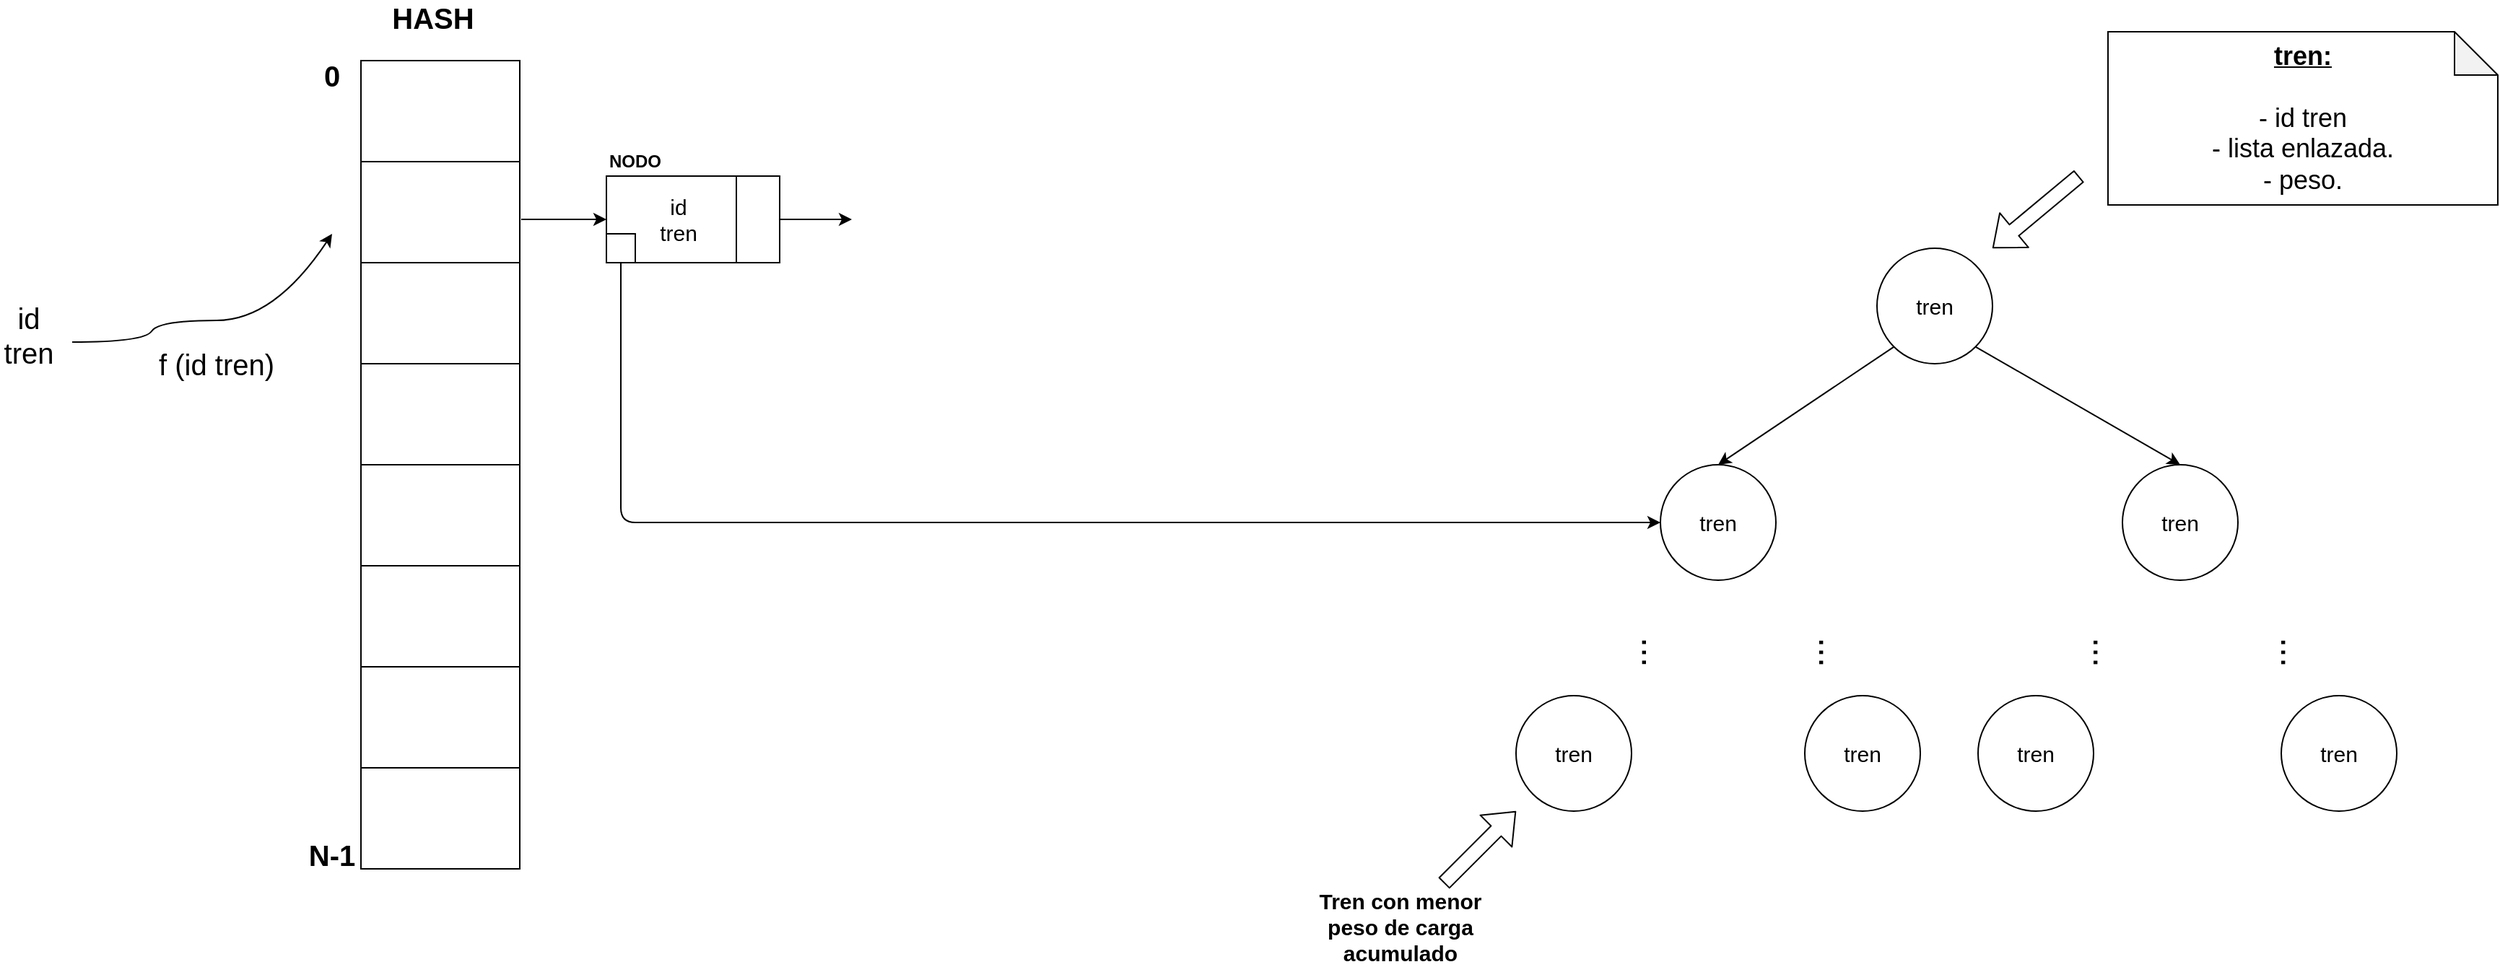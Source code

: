 <mxfile version="14.6.13" type="device"><diagram id="L-CKBKipPWCDblYyFUPe" name="Page-1"><mxGraphModel dx="4398" dy="1123" grid="0" gridSize="10" guides="1" tooltips="1" connect="1" arrows="1" fold="1" page="1" pageScale="1" pageWidth="2336" pageHeight="1654" math="0" shadow="0"><root><mxCell id="0"/><mxCell id="1" parent="0"/><mxCell id="0OfmI-KxsT3YAL44XeIx-2" value="" style="rounded=0;whiteSpace=wrap;html=1;direction=south;" parent="1" vertex="1"><mxGeometry x="-1783" y="575" width="110" height="560" as="geometry"/></mxCell><mxCell id="0OfmI-KxsT3YAL44XeIx-3" value="&lt;font size=&quot;1&quot;&gt;&lt;b style=&quot;font-size: 20px&quot;&gt;HASH&lt;/b&gt;&lt;/font&gt;" style="text;html=1;strokeColor=none;fillColor=none;align=center;verticalAlign=middle;whiteSpace=wrap;rounded=0;" parent="1" vertex="1"><mxGeometry x="-1753" y="535" width="40" height="20" as="geometry"/></mxCell><mxCell id="0OfmI-KxsT3YAL44XeIx-4" value="" style="endArrow=none;html=1;exitX=0.25;exitY=1;exitDx=0;exitDy=0;entryX=0.25;entryY=0;entryDx=0;entryDy=0;" parent="1" source="0OfmI-KxsT3YAL44XeIx-2" target="0OfmI-KxsT3YAL44XeIx-2" edge="1"><mxGeometry width="50" height="50" relative="1" as="geometry"><mxPoint x="-1063" y="1005" as="sourcePoint"/><mxPoint x="-1013" y="955" as="targetPoint"/></mxGeometry></mxCell><mxCell id="0OfmI-KxsT3YAL44XeIx-5" value="" style="endArrow=none;html=1;entryX=0.5;entryY=0;entryDx=0;entryDy=0;" parent="1" target="0OfmI-KxsT3YAL44XeIx-2" edge="1"><mxGeometry width="50" height="50" relative="1" as="geometry"><mxPoint x="-1783" y="855" as="sourcePoint"/><mxPoint x="-1678" y="815" as="targetPoint"/></mxGeometry></mxCell><mxCell id="0OfmI-KxsT3YAL44XeIx-6" value="" style="endArrow=none;html=1;exitX=0.75;exitY=1;exitDx=0;exitDy=0;" parent="1" source="0OfmI-KxsT3YAL44XeIx-2" edge="1"><mxGeometry width="50" height="50" relative="1" as="geometry"><mxPoint x="-1773" y="865" as="sourcePoint"/><mxPoint x="-1673" y="995" as="targetPoint"/></mxGeometry></mxCell><mxCell id="0OfmI-KxsT3YAL44XeIx-7" value="" style="endArrow=none;html=1;exitX=0.25;exitY=1;exitDx=0;exitDy=0;entryX=0.25;entryY=0;entryDx=0;entryDy=0;" parent="1" edge="1"><mxGeometry width="50" height="50" relative="1" as="geometry"><mxPoint x="-1783" y="645" as="sourcePoint"/><mxPoint x="-1673" y="645" as="targetPoint"/></mxGeometry></mxCell><mxCell id="0OfmI-KxsT3YAL44XeIx-8" value="" style="endArrow=none;html=1;exitX=0.25;exitY=1;exitDx=0;exitDy=0;entryX=0.25;entryY=0;entryDx=0;entryDy=0;" parent="1" edge="1"><mxGeometry width="50" height="50" relative="1" as="geometry"><mxPoint x="-1783" y="785" as="sourcePoint"/><mxPoint x="-1673" y="785" as="targetPoint"/></mxGeometry></mxCell><mxCell id="0OfmI-KxsT3YAL44XeIx-9" value="" style="endArrow=none;html=1;exitX=0.25;exitY=1;exitDx=0;exitDy=0;entryX=0.25;entryY=0;entryDx=0;entryDy=0;" parent="1" edge="1"><mxGeometry width="50" height="50" relative="1" as="geometry"><mxPoint x="-1783" y="925" as="sourcePoint"/><mxPoint x="-1673" y="925" as="targetPoint"/></mxGeometry></mxCell><mxCell id="0OfmI-KxsT3YAL44XeIx-10" value="" style="endArrow=none;html=1;exitX=0.25;exitY=1;exitDx=0;exitDy=0;entryX=0.25;entryY=0;entryDx=0;entryDy=0;" parent="1" edge="1"><mxGeometry width="50" height="50" relative="1" as="geometry"><mxPoint x="-1783" y="1065" as="sourcePoint"/><mxPoint x="-1673" y="1065" as="targetPoint"/></mxGeometry></mxCell><mxCell id="0OfmI-KxsT3YAL44XeIx-11" value="" style="rounded=0;whiteSpace=wrap;html=1;" parent="1" vertex="1"><mxGeometry x="-1613" y="655" width="120" height="60" as="geometry"/></mxCell><mxCell id="0OfmI-KxsT3YAL44XeIx-12" value="" style="endArrow=classic;html=1;entryX=0;entryY=0.5;entryDx=0;entryDy=0;" parent="1" target="0OfmI-KxsT3YAL44XeIx-11" edge="1"><mxGeometry width="50" height="50" relative="1" as="geometry"><mxPoint x="-1672" y="685" as="sourcePoint"/><mxPoint x="-1013" y="955" as="targetPoint"/></mxGeometry></mxCell><mxCell id="0OfmI-KxsT3YAL44XeIx-14" value="" style="ellipse;whiteSpace=wrap;html=1;aspect=fixed;" parent="1" vertex="1"><mxGeometry x="-733" y="705" width="80" height="80" as="geometry"/></mxCell><mxCell id="0OfmI-KxsT3YAL44XeIx-15" value="" style="ellipse;whiteSpace=wrap;html=1;aspect=fixed;" parent="1" vertex="1"><mxGeometry x="-883" y="855" width="80" height="80" as="geometry"/></mxCell><mxCell id="0OfmI-KxsT3YAL44XeIx-16" value="" style="ellipse;whiteSpace=wrap;html=1;aspect=fixed;" parent="1" vertex="1"><mxGeometry x="-563" y="855" width="80" height="80" as="geometry"/></mxCell><mxCell id="0OfmI-KxsT3YAL44XeIx-17" value="" style="ellipse;whiteSpace=wrap;html=1;aspect=fixed;" parent="1" vertex="1"><mxGeometry x="-983" y="1015" width="80" height="80" as="geometry"/></mxCell><mxCell id="0OfmI-KxsT3YAL44XeIx-18" value="" style="ellipse;whiteSpace=wrap;html=1;aspect=fixed;" parent="1" vertex="1"><mxGeometry x="-783" y="1015" width="80" height="80" as="geometry"/></mxCell><mxCell id="0OfmI-KxsT3YAL44XeIx-19" value="" style="ellipse;whiteSpace=wrap;html=1;aspect=fixed;" parent="1" vertex="1"><mxGeometry x="-663" y="1015" width="80" height="80" as="geometry"/></mxCell><mxCell id="0OfmI-KxsT3YAL44XeIx-20" value="" style="ellipse;whiteSpace=wrap;html=1;aspect=fixed;" parent="1" vertex="1"><mxGeometry x="-453" y="1015" width="80" height="80" as="geometry"/></mxCell><mxCell id="0OfmI-KxsT3YAL44XeIx-21" value="" style="endArrow=classic;html=1;exitX=0;exitY=1;exitDx=0;exitDy=0;entryX=0.5;entryY=0;entryDx=0;entryDy=0;" parent="1" source="0OfmI-KxsT3YAL44XeIx-14" target="0OfmI-KxsT3YAL44XeIx-15" edge="1"><mxGeometry width="50" height="50" relative="1" as="geometry"><mxPoint x="-1063" y="1005" as="sourcePoint"/><mxPoint x="-783" y="855" as="targetPoint"/></mxGeometry></mxCell><mxCell id="0OfmI-KxsT3YAL44XeIx-22" value="" style="endArrow=classic;html=1;exitX=1;exitY=1;exitDx=0;exitDy=0;entryX=0.5;entryY=0;entryDx=0;entryDy=0;" parent="1" source="0OfmI-KxsT3YAL44XeIx-14" target="0OfmI-KxsT3YAL44XeIx-16" edge="1"><mxGeometry width="50" height="50" relative="1" as="geometry"><mxPoint x="-711.284" y="783.284" as="sourcePoint"/><mxPoint x="-773" y="865" as="targetPoint"/></mxGeometry></mxCell><mxCell id="0OfmI-KxsT3YAL44XeIx-27" value="&lt;font style=&quot;font-size: 15px&quot;&gt;tren&lt;/font&gt;" style="text;html=1;strokeColor=none;fillColor=none;align=center;verticalAlign=middle;whiteSpace=wrap;rounded=0;" parent="1" vertex="1"><mxGeometry x="-713" y="735" width="40" height="20" as="geometry"/></mxCell><mxCell id="0OfmI-KxsT3YAL44XeIx-28" value="&lt;font style=&quot;font-size: 15px&quot;&gt;tren&lt;/font&gt;" style="text;html=1;strokeColor=none;fillColor=none;align=center;verticalAlign=middle;whiteSpace=wrap;rounded=0;" parent="1" vertex="1"><mxGeometry x="-863" y="885" width="40" height="20" as="geometry"/></mxCell><mxCell id="0OfmI-KxsT3YAL44XeIx-29" value="&lt;font style=&quot;font-size: 15px&quot;&gt;tren&lt;/font&gt;" style="text;html=1;strokeColor=none;fillColor=none;align=center;verticalAlign=middle;whiteSpace=wrap;rounded=0;" parent="1" vertex="1"><mxGeometry x="-543" y="885" width="40" height="20" as="geometry"/></mxCell><mxCell id="0OfmI-KxsT3YAL44XeIx-30" value="&lt;font style=&quot;font-size: 15px&quot;&gt;tren&lt;/font&gt;" style="text;html=1;strokeColor=none;fillColor=none;align=center;verticalAlign=middle;whiteSpace=wrap;rounded=0;" parent="1" vertex="1"><mxGeometry x="-963" y="1045" width="40" height="20" as="geometry"/></mxCell><mxCell id="0OfmI-KxsT3YAL44XeIx-31" value="&lt;font style=&quot;font-size: 15px&quot;&gt;tren&lt;/font&gt;" style="text;html=1;strokeColor=none;fillColor=none;align=center;verticalAlign=middle;whiteSpace=wrap;rounded=0;" parent="1" vertex="1"><mxGeometry x="-763" y="1045" width="40" height="20" as="geometry"/></mxCell><mxCell id="0OfmI-KxsT3YAL44XeIx-32" value="&lt;font style=&quot;font-size: 15px&quot;&gt;tren&lt;/font&gt;" style="text;html=1;strokeColor=none;fillColor=none;align=center;verticalAlign=middle;whiteSpace=wrap;rounded=0;" parent="1" vertex="1"><mxGeometry x="-643" y="1045" width="40" height="20" as="geometry"/></mxCell><mxCell id="0OfmI-KxsT3YAL44XeIx-34" value="&lt;font style=&quot;font-size: 15px&quot;&gt;tren&lt;/font&gt;" style="text;html=1;strokeColor=none;fillColor=none;align=center;verticalAlign=middle;whiteSpace=wrap;rounded=0;" parent="1" vertex="1"><mxGeometry x="-433" y="1045" width="40" height="20" as="geometry"/></mxCell><mxCell id="0OfmI-KxsT3YAL44XeIx-35" value="&lt;font style=&quot;font-size: 25px&quot;&gt;...&lt;/font&gt;" style="text;html=1;strokeColor=none;fillColor=none;align=center;verticalAlign=middle;whiteSpace=wrap;rounded=0;rotation=270;" parent="1" vertex="1"><mxGeometry x="-923" y="975" width="40" height="20" as="geometry"/></mxCell><mxCell id="0OfmI-KxsT3YAL44XeIx-36" value="&lt;font style=&quot;font-size: 25px&quot;&gt;...&lt;/font&gt;" style="text;html=1;strokeColor=none;fillColor=none;align=center;verticalAlign=middle;whiteSpace=wrap;rounded=0;rotation=90;" parent="1" vertex="1"><mxGeometry x="-783" y="975" width="40" height="20" as="geometry"/></mxCell><mxCell id="0OfmI-KxsT3YAL44XeIx-39" value="&lt;font style=&quot;font-size: 25px&quot;&gt;...&lt;/font&gt;" style="text;html=1;strokeColor=none;fillColor=none;align=center;verticalAlign=middle;whiteSpace=wrap;rounded=0;rotation=90;" parent="1" vertex="1"><mxGeometry x="-593" y="975" width="40" height="20" as="geometry"/></mxCell><mxCell id="0OfmI-KxsT3YAL44XeIx-41" value="&lt;font style=&quot;font-size: 25px&quot;&gt;...&lt;/font&gt;" style="text;html=1;strokeColor=none;fillColor=none;align=center;verticalAlign=middle;whiteSpace=wrap;rounded=0;rotation=90;" parent="1" vertex="1"><mxGeometry x="-463" y="975" width="40" height="20" as="geometry"/></mxCell><mxCell id="0OfmI-KxsT3YAL44XeIx-42" value="&lt;font style=&quot;font-size: 15px&quot;&gt;&lt;b&gt;Tren con menor peso de carga acumulado&lt;/b&gt;&lt;/font&gt;" style="text;html=1;strokeColor=none;fillColor=none;align=center;verticalAlign=middle;whiteSpace=wrap;rounded=0;" parent="1" vertex="1"><mxGeometry x="-1123" y="1165" width="120" height="20" as="geometry"/></mxCell><mxCell id="0OfmI-KxsT3YAL44XeIx-43" value="" style="shape=flexArrow;endArrow=classic;html=1;" parent="1" edge="1"><mxGeometry width="50" height="50" relative="1" as="geometry"><mxPoint x="-1033" y="1145" as="sourcePoint"/><mxPoint x="-983" y="1095" as="targetPoint"/></mxGeometry></mxCell><mxCell id="0OfmI-KxsT3YAL44XeIx-48" value="" style="shape=flexArrow;endArrow=classic;html=1;" parent="1" edge="1"><mxGeometry width="50" height="50" relative="1" as="geometry"><mxPoint x="-593" y="655" as="sourcePoint"/><mxPoint x="-653" y="705" as="targetPoint"/></mxGeometry></mxCell><mxCell id="0OfmI-KxsT3YAL44XeIx-49" value="&lt;div style=&quot;font-size: 18px&quot;&gt;&lt;u&gt;&lt;b&gt;&lt;font style=&quot;font-size: 18px&quot;&gt;tren:&lt;/font&gt;&lt;/b&gt;&lt;/u&gt;&lt;/div&gt;&lt;div style=&quot;font-size: 18px&quot;&gt;&lt;u&gt;&lt;b&gt;&lt;font style=&quot;font-size: 18px&quot;&gt;&lt;br&gt;&lt;/font&gt;&lt;/b&gt;&lt;/u&gt;&lt;/div&gt;&lt;div style=&quot;font-size: 18px&quot;&gt;&lt;font style=&quot;font-size: 18px&quot;&gt;- id tren&lt;br&gt;&lt;/font&gt;&lt;/div&gt;&lt;div style=&quot;font-size: 18px&quot;&gt;&lt;font style=&quot;font-size: 18px&quot;&gt;- lista enlazada.&lt;/font&gt;&lt;/div&gt;&lt;div style=&quot;font-size: 18px&quot;&gt;&lt;font style=&quot;font-size: 18px&quot;&gt;- peso.&lt;br&gt;&lt;/font&gt;&lt;/div&gt;&lt;font style=&quot;font-size: 15px&quot;&gt;&lt;/font&gt;" style="shape=note;whiteSpace=wrap;html=1;backgroundOutline=1;darkOpacity=0.05;" parent="1" vertex="1"><mxGeometry x="-573" y="555" width="270" height="120" as="geometry"/></mxCell><mxCell id="0OfmI-KxsT3YAL44XeIx-50" value="&lt;font style=&quot;font-size: 15px&quot;&gt;id tren&lt;/font&gt;" style="text;html=1;strokeColor=none;fillColor=none;align=center;verticalAlign=middle;whiteSpace=wrap;rounded=0;" parent="1" vertex="1"><mxGeometry x="-1583" y="675" width="40" height="20" as="geometry"/></mxCell><mxCell id="0OfmI-KxsT3YAL44XeIx-51" value="" style="endArrow=none;html=1;exitX=0.75;exitY=0;exitDx=0;exitDy=0;entryX=0.75;entryY=1;entryDx=0;entryDy=0;" parent="1" source="0OfmI-KxsT3YAL44XeIx-11" target="0OfmI-KxsT3YAL44XeIx-11" edge="1"><mxGeometry width="50" height="50" relative="1" as="geometry"><mxPoint x="-1053" y="975" as="sourcePoint"/><mxPoint x="-1003" y="925" as="targetPoint"/></mxGeometry></mxCell><mxCell id="0OfmI-KxsT3YAL44XeIx-52" value="" style="endArrow=classic;html=1;exitX=1;exitY=0.5;exitDx=0;exitDy=0;" parent="1" source="0OfmI-KxsT3YAL44XeIx-11" edge="1"><mxGeometry width="50" height="50" relative="1" as="geometry"><mxPoint x="-1063" y="975" as="sourcePoint"/><mxPoint x="-1443" y="685" as="targetPoint"/></mxGeometry></mxCell><mxCell id="0OfmI-KxsT3YAL44XeIx-54" value="&lt;font style=&quot;font-size: 20px&quot;&gt;&lt;b&gt;0&lt;/b&gt;&lt;/font&gt;" style="text;html=1;strokeColor=none;fillColor=none;align=center;verticalAlign=middle;whiteSpace=wrap;rounded=0;" parent="1" vertex="1"><mxGeometry x="-1823" y="575" width="40" height="20" as="geometry"/></mxCell><mxCell id="0OfmI-KxsT3YAL44XeIx-55" value="&lt;font style=&quot;font-size: 20px&quot;&gt;&lt;b&gt;N-1&lt;/b&gt;&lt;/font&gt;" style="text;html=1;strokeColor=none;fillColor=none;align=center;verticalAlign=middle;whiteSpace=wrap;rounded=0;" parent="1" vertex="1"><mxGeometry x="-1823" y="1115" width="40" height="20" as="geometry"/></mxCell><mxCell id="0OfmI-KxsT3YAL44XeIx-56" value="" style="endArrow=classic;html=1;entryX=0;entryY=0.5;entryDx=0;entryDy=0;" parent="1" target="0OfmI-KxsT3YAL44XeIx-15" edge="1"><mxGeometry width="50" height="50" relative="1" as="geometry"><mxPoint x="-1603" y="705" as="sourcePoint"/><mxPoint x="-1013" y="925" as="targetPoint"/><Array as="points"><mxPoint x="-1603" y="895"/></Array></mxGeometry></mxCell><mxCell id="0OfmI-KxsT3YAL44XeIx-57" value="&lt;font style=&quot;font-size: 20px&quot;&gt;id tren&lt;/font&gt;" style="text;html=1;strokeColor=none;fillColor=none;align=center;verticalAlign=middle;whiteSpace=wrap;rounded=0;" parent="1" vertex="1"><mxGeometry x="-2033" y="755" width="40" height="20" as="geometry"/></mxCell><mxCell id="0OfmI-KxsT3YAL44XeIx-58" value="" style="curved=1;endArrow=classic;html=1;" parent="1" edge="1"><mxGeometry width="50" height="50" relative="1" as="geometry"><mxPoint x="-1983" y="770" as="sourcePoint"/><mxPoint x="-1803" y="695" as="targetPoint"/><Array as="points"><mxPoint x="-1933" y="770"/><mxPoint x="-1923" y="755"/><mxPoint x="-1843" y="755"/></Array></mxGeometry></mxCell><mxCell id="0OfmI-KxsT3YAL44XeIx-59" value="&lt;font style=&quot;font-size: 20px&quot;&gt;f (id tren)&lt;/font&gt;" style="text;html=1;strokeColor=none;fillColor=none;align=center;verticalAlign=middle;whiteSpace=wrap;rounded=0;" parent="1" vertex="1"><mxGeometry x="-1953" y="775" width="140" height="20" as="geometry"/></mxCell><mxCell id="0OfmI-KxsT3YAL44XeIx-116" value="&lt;b&gt;NODO&lt;/b&gt;" style="text;html=1;strokeColor=none;fillColor=none;align=center;verticalAlign=middle;whiteSpace=wrap;rounded=0;" parent="1" vertex="1"><mxGeometry x="-1613" y="635" width="40" height="20" as="geometry"/></mxCell><mxCell id="0OfmI-KxsT3YAL44XeIx-118" value="" style="whiteSpace=wrap;html=1;aspect=fixed;" parent="1" vertex="1"><mxGeometry x="-1613" y="695" width="20" height="20" as="geometry"/></mxCell></root></mxGraphModel></diagram></mxfile>